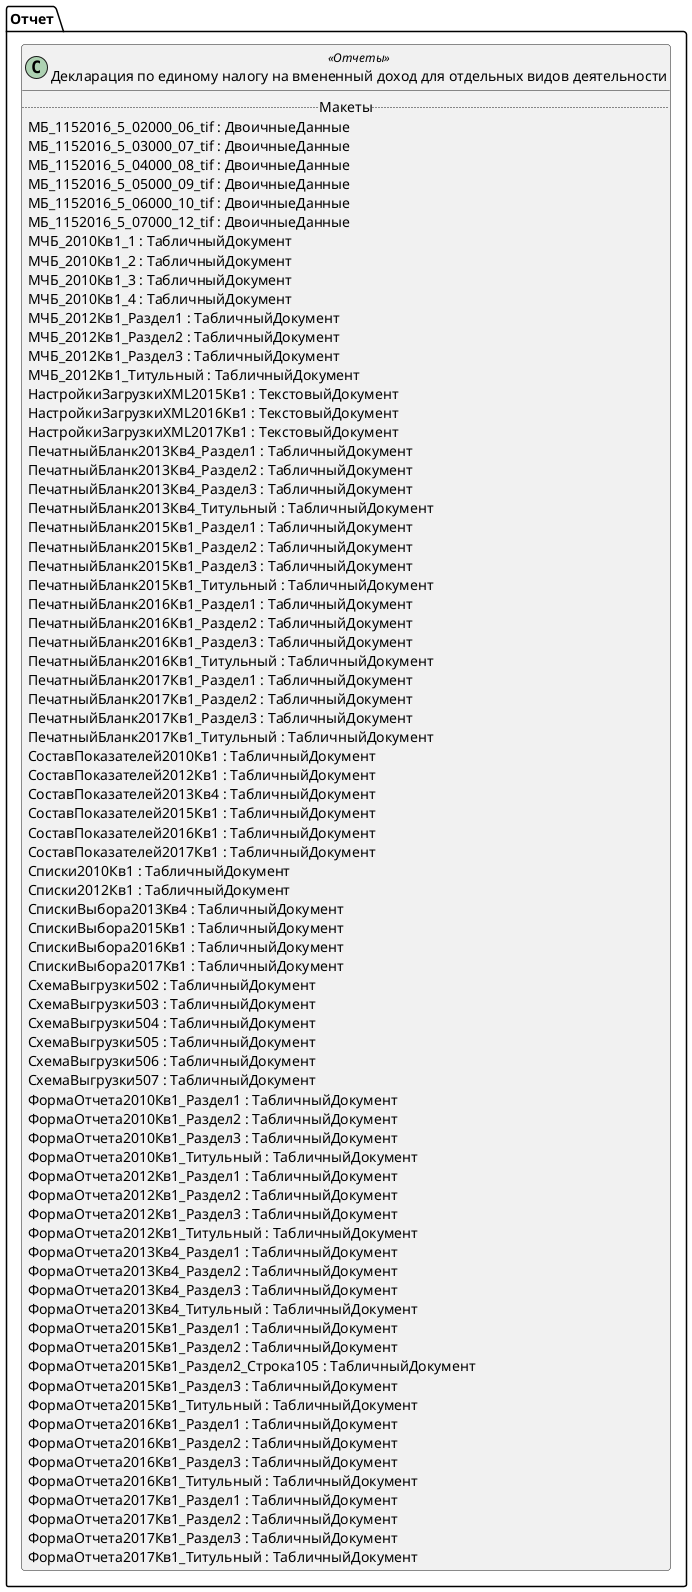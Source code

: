 ﻿@startuml РегламентированныйОтчетЕдиныйНалогНаВмененныйДоход
'!include templates.wsd
'..\include templates.wsd
class Отчет.РегламентированныйОтчетЕдиныйНалогНаВмененныйДоход as "Декларация по единому налогу на вмененный доход для отдельных видов деятельности" <<Отчеты>>
{
..Макеты..
МБ_1152016_5_02000_06_tif : ДвоичныеДанные
МБ_1152016_5_03000_07_tif : ДвоичныеДанные
МБ_1152016_5_04000_08_tif : ДвоичныеДанные
МБ_1152016_5_05000_09_tif : ДвоичныеДанные
МБ_1152016_5_06000_10_tif : ДвоичныеДанные
МБ_1152016_5_07000_12_tif : ДвоичныеДанные
МЧБ_2010Кв1_1 : ТабличныйДокумент
МЧБ_2010Кв1_2 : ТабличныйДокумент
МЧБ_2010Кв1_3 : ТабличныйДокумент
МЧБ_2010Кв1_4 : ТабличныйДокумент
МЧБ_2012Кв1_Раздел1 : ТабличныйДокумент
МЧБ_2012Кв1_Раздел2 : ТабличныйДокумент
МЧБ_2012Кв1_Раздел3 : ТабличныйДокумент
МЧБ_2012Кв1_Титульный : ТабличныйДокумент
НастройкиЗагрузкиXML2015Кв1 : ТекстовыйДокумент
НастройкиЗагрузкиXML2016Кв1 : ТекстовыйДокумент
НастройкиЗагрузкиXML2017Кв1 : ТекстовыйДокумент
ПечатныйБланк2013Кв4_Раздел1 : ТабличныйДокумент
ПечатныйБланк2013Кв4_Раздел2 : ТабличныйДокумент
ПечатныйБланк2013Кв4_Раздел3 : ТабличныйДокумент
ПечатныйБланк2013Кв4_Титульный : ТабличныйДокумент
ПечатныйБланк2015Кв1_Раздел1 : ТабличныйДокумент
ПечатныйБланк2015Кв1_Раздел2 : ТабличныйДокумент
ПечатныйБланк2015Кв1_Раздел3 : ТабличныйДокумент
ПечатныйБланк2015Кв1_Титульный : ТабличныйДокумент
ПечатныйБланк2016Кв1_Раздел1 : ТабличныйДокумент
ПечатныйБланк2016Кв1_Раздел2 : ТабличныйДокумент
ПечатныйБланк2016Кв1_Раздел3 : ТабличныйДокумент
ПечатныйБланк2016Кв1_Титульный : ТабличныйДокумент
ПечатныйБланк2017Кв1_Раздел1 : ТабличныйДокумент
ПечатныйБланк2017Кв1_Раздел2 : ТабличныйДокумент
ПечатныйБланк2017Кв1_Раздел3 : ТабличныйДокумент
ПечатныйБланк2017Кв1_Титульный : ТабличныйДокумент
СоставПоказателей2010Кв1 : ТабличныйДокумент
СоставПоказателей2012Кв1 : ТабличныйДокумент
СоставПоказателей2013Кв4 : ТабличныйДокумент
СоставПоказателей2015Кв1 : ТабличныйДокумент
СоставПоказателей2016Кв1 : ТабличныйДокумент
СоставПоказателей2017Кв1 : ТабличныйДокумент
Списки2010Кв1 : ТабличныйДокумент
Списки2012Кв1 : ТабличныйДокумент
СпискиВыбора2013Кв4 : ТабличныйДокумент
СпискиВыбора2015Кв1 : ТабличныйДокумент
СпискиВыбора2016Кв1 : ТабличныйДокумент
СпискиВыбора2017Кв1 : ТабличныйДокумент
СхемаВыгрузки502 : ТабличныйДокумент
СхемаВыгрузки503 : ТабличныйДокумент
СхемаВыгрузки504 : ТабличныйДокумент
СхемаВыгрузки505 : ТабличныйДокумент
СхемаВыгрузки506 : ТабличныйДокумент
СхемаВыгрузки507 : ТабличныйДокумент
ФормаОтчета2010Кв1_Раздел1 : ТабличныйДокумент
ФормаОтчета2010Кв1_Раздел2 : ТабличныйДокумент
ФормаОтчета2010Кв1_Раздел3 : ТабличныйДокумент
ФормаОтчета2010Кв1_Титульный : ТабличныйДокумент
ФормаОтчета2012Кв1_Раздел1 : ТабличныйДокумент
ФормаОтчета2012Кв1_Раздел2 : ТабличныйДокумент
ФормаОтчета2012Кв1_Раздел3 : ТабличныйДокумент
ФормаОтчета2012Кв1_Титульный : ТабличныйДокумент
ФормаОтчета2013Кв4_Раздел1 : ТабличныйДокумент
ФормаОтчета2013Кв4_Раздел2 : ТабличныйДокумент
ФормаОтчета2013Кв4_Раздел3 : ТабличныйДокумент
ФормаОтчета2013Кв4_Титульный : ТабличныйДокумент
ФормаОтчета2015Кв1_Раздел1 : ТабличныйДокумент
ФормаОтчета2015Кв1_Раздел2 : ТабличныйДокумент
ФормаОтчета2015Кв1_Раздел2_Строка105 : ТабличныйДокумент
ФормаОтчета2015Кв1_Раздел3 : ТабличныйДокумент
ФормаОтчета2015Кв1_Титульный : ТабличныйДокумент
ФормаОтчета2016Кв1_Раздел1 : ТабличныйДокумент
ФормаОтчета2016Кв1_Раздел2 : ТабличныйДокумент
ФормаОтчета2016Кв1_Раздел3 : ТабличныйДокумент
ФормаОтчета2016Кв1_Титульный : ТабличныйДокумент
ФормаОтчета2017Кв1_Раздел1 : ТабличныйДокумент
ФормаОтчета2017Кв1_Раздел2 : ТабличныйДокумент
ФормаОтчета2017Кв1_Раздел3 : ТабличныйДокумент
ФормаОтчета2017Кв1_Титульный : ТабличныйДокумент
}
@enduml
